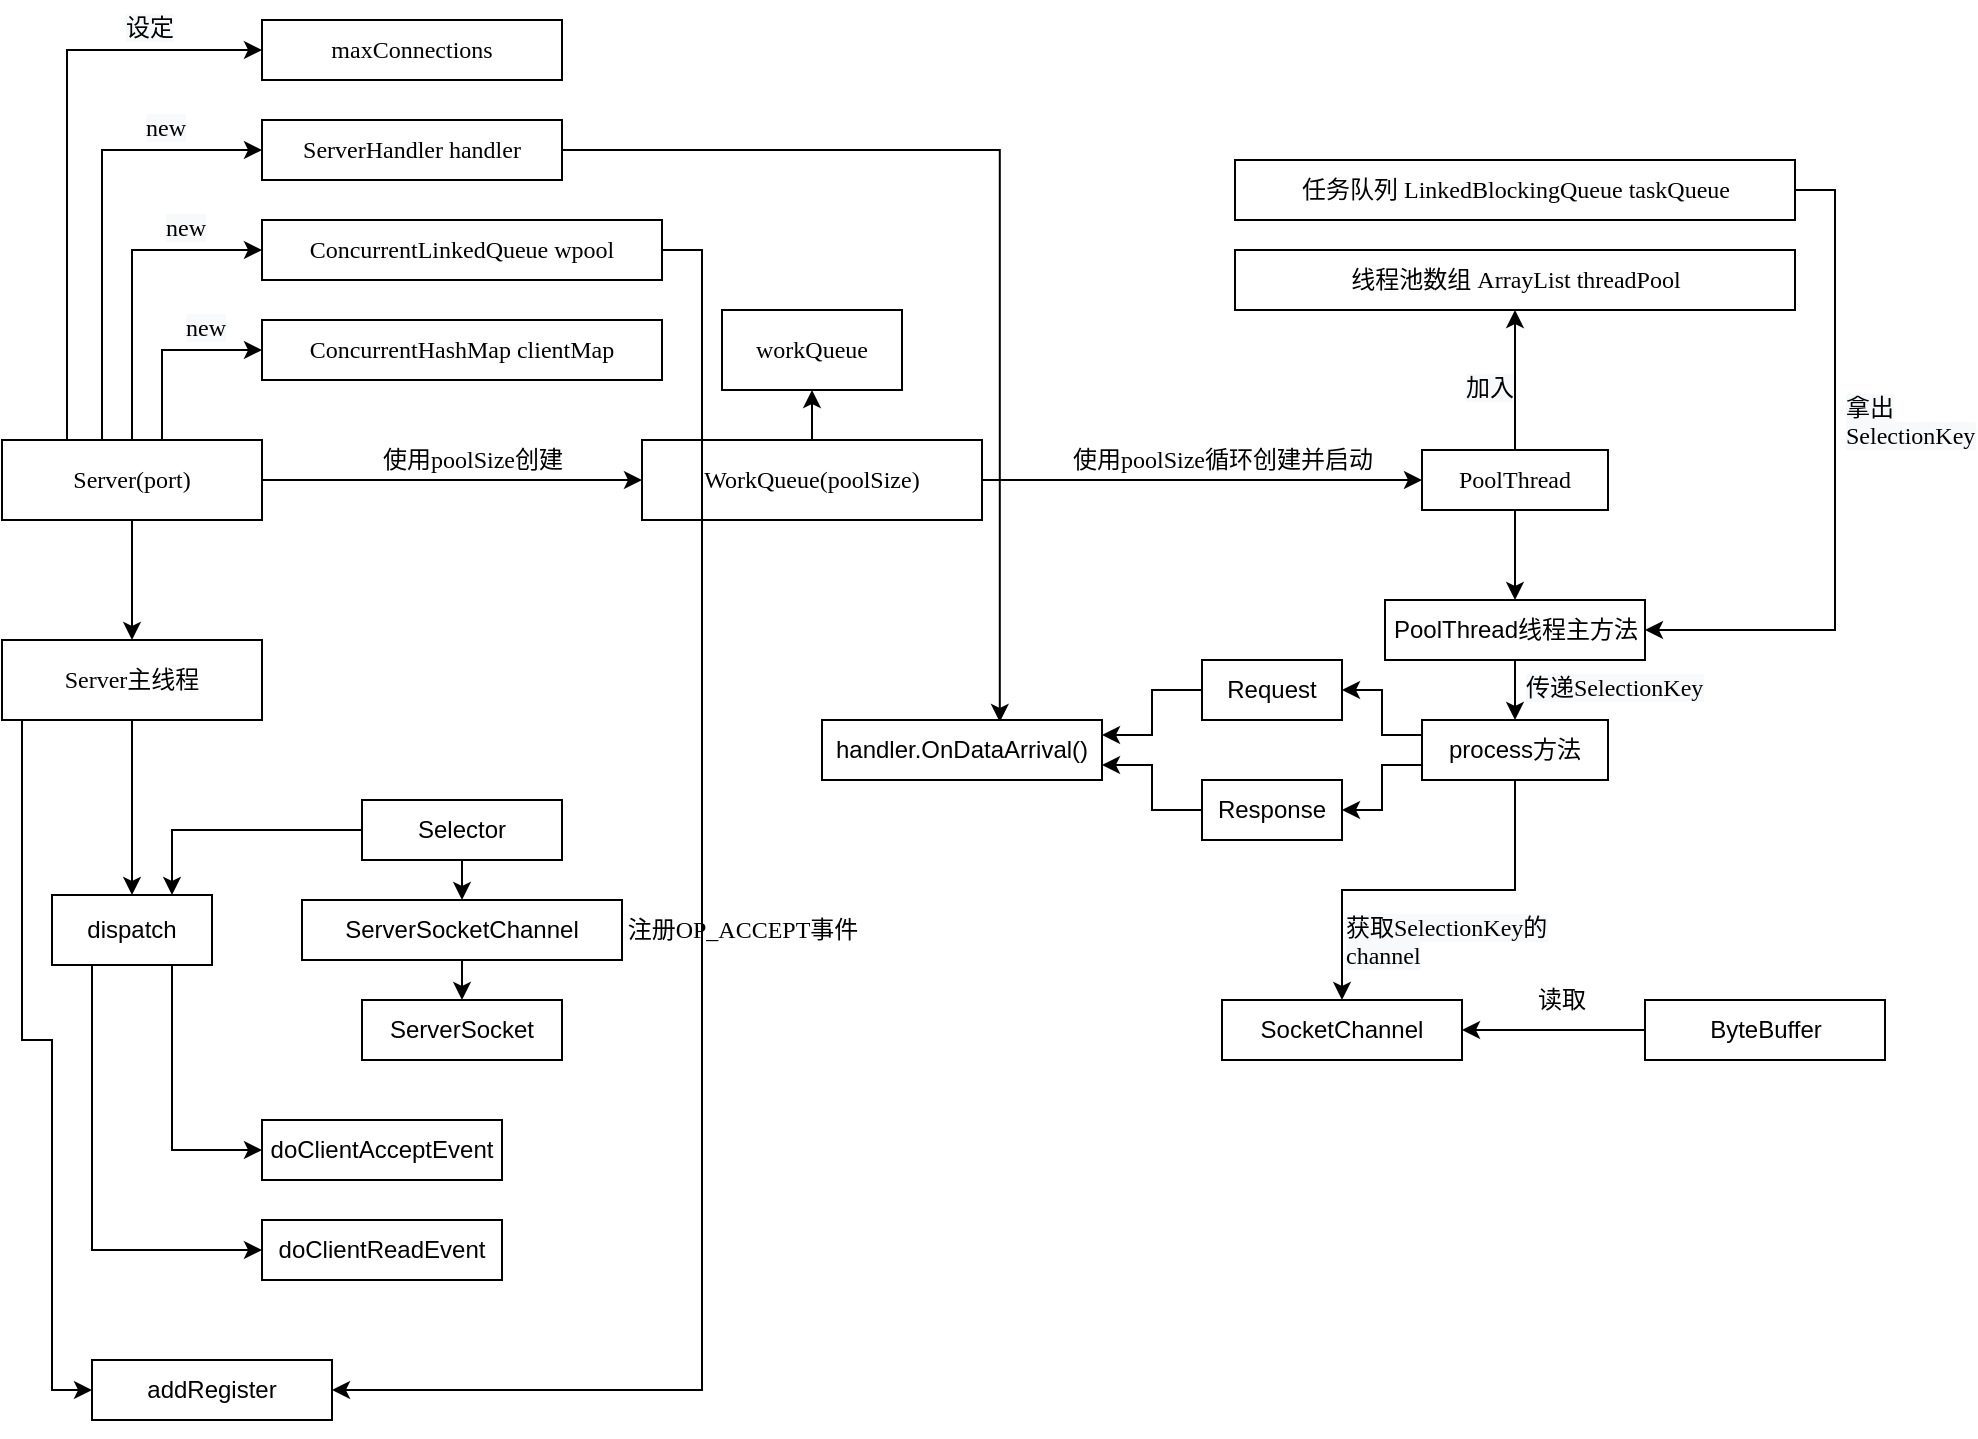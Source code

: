 <mxfile version="13.3.5" type="device"><diagram id="OGTgUv4H_Olb-4e9Xn3E" name="第 1 页"><mxGraphModel dx="1422" dy="832" grid="1" gridSize="10" guides="1" tooltips="1" connect="1" arrows="1" fold="1" page="1" pageScale="1" pageWidth="1654" pageHeight="1169" math="0" shadow="0"><root><mxCell id="0"/><mxCell id="1" parent="0"/><mxCell id="6SVS1v7x3c-tXP9rZ6ia-59" style="edgeStyle=orthogonalEdgeStyle;rounded=0;orthogonalLoop=1;jettySize=auto;html=1;exitX=1;exitY=0.5;exitDx=0;exitDy=0;entryX=0;entryY=0.5;entryDx=0;entryDy=0;" edge="1" parent="1" source="6SVS1v7x3c-tXP9rZ6ia-53" target="6SVS1v7x3c-tXP9rZ6ia-58"><mxGeometry relative="1" as="geometry"/></mxCell><mxCell id="6SVS1v7x3c-tXP9rZ6ia-69" style="edgeStyle=orthogonalEdgeStyle;rounded=0;orthogonalLoop=1;jettySize=auto;html=1;exitX=0.75;exitY=0;exitDx=0;exitDy=0;entryX=0;entryY=0.5;entryDx=0;entryDy=0;" edge="1" parent="1" source="6SVS1v7x3c-tXP9rZ6ia-53" target="6SVS1v7x3c-tXP9rZ6ia-66"><mxGeometry relative="1" as="geometry"><Array as="points"><mxPoint x="170" y="260"/><mxPoint x="170" y="215"/></Array></mxGeometry></mxCell><mxCell id="6SVS1v7x3c-tXP9rZ6ia-70" style="edgeStyle=orthogonalEdgeStyle;rounded=0;orthogonalLoop=1;jettySize=auto;html=1;exitX=0.5;exitY=0;exitDx=0;exitDy=0;entryX=0;entryY=0.5;entryDx=0;entryDy=0;" edge="1" parent="1" source="6SVS1v7x3c-tXP9rZ6ia-53" target="6SVS1v7x3c-tXP9rZ6ia-65"><mxGeometry relative="1" as="geometry"/></mxCell><mxCell id="6SVS1v7x3c-tXP9rZ6ia-71" style="edgeStyle=orthogonalEdgeStyle;rounded=0;orthogonalLoop=1;jettySize=auto;html=1;exitX=0.25;exitY=0;exitDx=0;exitDy=0;entryX=0;entryY=0.5;entryDx=0;entryDy=0;" edge="1" parent="1" source="6SVS1v7x3c-tXP9rZ6ia-53" target="6SVS1v7x3c-tXP9rZ6ia-64"><mxGeometry relative="1" as="geometry"><Array as="points"><mxPoint x="140" y="260"/><mxPoint x="140" y="115"/></Array></mxGeometry></mxCell><mxCell id="6SVS1v7x3c-tXP9rZ6ia-90" style="edgeStyle=orthogonalEdgeStyle;rounded=0;orthogonalLoop=1;jettySize=auto;html=1;exitX=0.5;exitY=1;exitDx=0;exitDy=0;entryX=0.5;entryY=0;entryDx=0;entryDy=0;" edge="1" parent="1" source="6SVS1v7x3c-tXP9rZ6ia-53" target="6SVS1v7x3c-tXP9rZ6ia-55"><mxGeometry relative="1" as="geometry"/></mxCell><mxCell id="6SVS1v7x3c-tXP9rZ6ia-94" style="edgeStyle=orthogonalEdgeStyle;rounded=0;orthogonalLoop=1;jettySize=auto;html=1;exitX=0.25;exitY=0;exitDx=0;exitDy=0;entryX=0;entryY=0.5;entryDx=0;entryDy=0;" edge="1" parent="1" source="6SVS1v7x3c-tXP9rZ6ia-53" target="6SVS1v7x3c-tXP9rZ6ia-93"><mxGeometry relative="1" as="geometry"/></mxCell><mxCell id="6SVS1v7x3c-tXP9rZ6ia-53" value="Server(port)" style="rounded=0;whiteSpace=wrap;html=1;fontFamily=Microsoft Yahei Mono;" vertex="1" parent="1"><mxGeometry x="90" y="260" width="130" height="40" as="geometry"/></mxCell><mxCell id="6SVS1v7x3c-tXP9rZ6ia-151" style="edgeStyle=orthogonalEdgeStyle;rounded=0;orthogonalLoop=1;jettySize=auto;html=1;exitX=0.5;exitY=1;exitDx=0;exitDy=0;entryX=0.5;entryY=0;entryDx=0;entryDy=0;" edge="1" parent="1" source="6SVS1v7x3c-tXP9rZ6ia-55" target="6SVS1v7x3c-tXP9rZ6ia-148"><mxGeometry relative="1" as="geometry"/></mxCell><mxCell id="6SVS1v7x3c-tXP9rZ6ia-160" style="edgeStyle=orthogonalEdgeStyle;rounded=0;orthogonalLoop=1;jettySize=auto;html=1;entryX=0;entryY=0.5;entryDx=0;entryDy=0;" edge="1" parent="1" source="6SVS1v7x3c-tXP9rZ6ia-55" target="6SVS1v7x3c-tXP9rZ6ia-159"><mxGeometry relative="1" as="geometry"><Array as="points"><mxPoint x="100" y="560"/><mxPoint x="115" y="560"/><mxPoint x="115" y="735"/></Array></mxGeometry></mxCell><mxCell id="6SVS1v7x3c-tXP9rZ6ia-55" value="Server主线程" style="rounded=0;whiteSpace=wrap;html=1;fontFamily=Microsoft Yahei Mono;" vertex="1" parent="1"><mxGeometry x="90" y="360" width="130" height="40" as="geometry"/></mxCell><mxCell id="6SVS1v7x3c-tXP9rZ6ia-89" style="edgeStyle=orthogonalEdgeStyle;rounded=0;orthogonalLoop=1;jettySize=auto;html=1;exitX=1;exitY=0.5;exitDx=0;exitDy=0;entryX=0;entryY=0.5;entryDx=0;entryDy=0;" edge="1" parent="1" source="6SVS1v7x3c-tXP9rZ6ia-58" target="6SVS1v7x3c-tXP9rZ6ia-74"><mxGeometry relative="1" as="geometry"/></mxCell><mxCell id="6SVS1v7x3c-tXP9rZ6ia-105" style="edgeStyle=orthogonalEdgeStyle;rounded=0;orthogonalLoop=1;jettySize=auto;html=1;exitX=0.5;exitY=0;exitDx=0;exitDy=0;entryX=0.5;entryY=1;entryDx=0;entryDy=0;" edge="1" parent="1" source="6SVS1v7x3c-tXP9rZ6ia-58" target="6SVS1v7x3c-tXP9rZ6ia-103"><mxGeometry relative="1" as="geometry"/></mxCell><mxCell id="6SVS1v7x3c-tXP9rZ6ia-58" value="WorkQueue(poolSize)" style="rounded=0;whiteSpace=wrap;html=1;fontFamily=Microsoft Yahei Mono;" vertex="1" parent="1"><mxGeometry x="410" y="260" width="170" height="40" as="geometry"/></mxCell><mxCell id="6SVS1v7x3c-tXP9rZ6ia-60" value="&lt;span style=&quot;font-family: &amp;#34;microsoft yahei mono&amp;#34;&quot;&gt;使用poolSize创建&lt;/span&gt;" style="text;html=1;align=center;verticalAlign=middle;resizable=0;points=[];autosize=1;" vertex="1" parent="1"><mxGeometry x="265" y="260" width="120" height="20" as="geometry"/></mxCell><mxCell id="6SVS1v7x3c-tXP9rZ6ia-130" style="edgeStyle=orthogonalEdgeStyle;rounded=0;orthogonalLoop=1;jettySize=auto;html=1;exitX=1;exitY=0.5;exitDx=0;exitDy=0;entryX=0.635;entryY=0.033;entryDx=0;entryDy=0;entryPerimeter=0;" edge="1" parent="1" source="6SVS1v7x3c-tXP9rZ6ia-64" target="6SVS1v7x3c-tXP9rZ6ia-127"><mxGeometry relative="1" as="geometry"/></mxCell><mxCell id="6SVS1v7x3c-tXP9rZ6ia-64" value="&lt;font face=&quot;Microsoft Yahei Mono&quot;&gt;ServerHandler handler&lt;/font&gt;" style="rounded=0;whiteSpace=wrap;html=1;" vertex="1" parent="1"><mxGeometry x="220" y="100" width="150" height="30" as="geometry"/></mxCell><mxCell id="6SVS1v7x3c-tXP9rZ6ia-161" style="edgeStyle=orthogonalEdgeStyle;rounded=0;orthogonalLoop=1;jettySize=auto;html=1;exitX=1;exitY=0.5;exitDx=0;exitDy=0;entryX=1;entryY=0.5;entryDx=0;entryDy=0;" edge="1" parent="1" source="6SVS1v7x3c-tXP9rZ6ia-65" target="6SVS1v7x3c-tXP9rZ6ia-159"><mxGeometry relative="1" as="geometry"/></mxCell><mxCell id="6SVS1v7x3c-tXP9rZ6ia-65" value="&lt;font face=&quot;Microsoft Yahei Mono&quot;&gt;ConcurrentLinkedQueue wpool&lt;/font&gt;" style="rounded=0;whiteSpace=wrap;html=1;" vertex="1" parent="1"><mxGeometry x="220" y="150" width="200" height="30" as="geometry"/></mxCell><mxCell id="6SVS1v7x3c-tXP9rZ6ia-66" value="&lt;font face=&quot;Microsoft Yahei Mono&quot;&gt;ConcurrentHashMap clientMap&lt;/font&gt;" style="rounded=0;whiteSpace=wrap;html=1;" vertex="1" parent="1"><mxGeometry x="220" y="200" width="200" height="30" as="geometry"/></mxCell><mxCell id="6SVS1v7x3c-tXP9rZ6ia-110" style="edgeStyle=orthogonalEdgeStyle;rounded=0;orthogonalLoop=1;jettySize=auto;html=1;exitX=1;exitY=0.5;exitDx=0;exitDy=0;entryX=1;entryY=0.5;entryDx=0;entryDy=0;" edge="1" parent="1" source="6SVS1v7x3c-tXP9rZ6ia-72" target="6SVS1v7x3c-tXP9rZ6ia-106"><mxGeometry relative="1" as="geometry"/></mxCell><mxCell id="6SVS1v7x3c-tXP9rZ6ia-72" value="&lt;font face=&quot;Microsoft Yahei Mono&quot;&gt;任务队列 LinkedBlockingQueue taskQueue&lt;/font&gt;" style="rounded=0;whiteSpace=wrap;html=1;" vertex="1" parent="1"><mxGeometry x="706.5" y="120" width="280" height="30" as="geometry"/></mxCell><mxCell id="6SVS1v7x3c-tXP9rZ6ia-73" value="&lt;font face=&quot;Microsoft Yahei Mono&quot;&gt;线程池数组 ArrayList threadPool&lt;/font&gt;" style="rounded=0;whiteSpace=wrap;html=1;" vertex="1" parent="1"><mxGeometry x="706.5" y="165" width="280" height="30" as="geometry"/></mxCell><mxCell id="6SVS1v7x3c-tXP9rZ6ia-109" style="edgeStyle=orthogonalEdgeStyle;rounded=0;orthogonalLoop=1;jettySize=auto;html=1;exitX=0.5;exitY=1;exitDx=0;exitDy=0;entryX=0.5;entryY=0;entryDx=0;entryDy=0;" edge="1" parent="1" source="6SVS1v7x3c-tXP9rZ6ia-74" target="6SVS1v7x3c-tXP9rZ6ia-106"><mxGeometry relative="1" as="geometry"/></mxCell><mxCell id="6SVS1v7x3c-tXP9rZ6ia-154" style="edgeStyle=orthogonalEdgeStyle;rounded=0;orthogonalLoop=1;jettySize=auto;html=1;exitX=0.5;exitY=0;exitDx=0;exitDy=0;entryX=0.5;entryY=1;entryDx=0;entryDy=0;" edge="1" parent="1" source="6SVS1v7x3c-tXP9rZ6ia-74" target="6SVS1v7x3c-tXP9rZ6ia-73"><mxGeometry relative="1" as="geometry"/></mxCell><mxCell id="6SVS1v7x3c-tXP9rZ6ia-74" value="&lt;font face=&quot;Microsoft Yahei Mono&quot;&gt;PoolThread&lt;/font&gt;" style="rounded=0;whiteSpace=wrap;html=1;" vertex="1" parent="1"><mxGeometry x="800" y="265" width="93" height="30" as="geometry"/></mxCell><mxCell id="6SVS1v7x3c-tXP9rZ6ia-88" value="&lt;span style=&quot;color: rgb(0 , 0 , 0) ; font-family: &amp;#34;microsoft yahei mono&amp;#34; ; font-size: 12px ; font-style: normal ; font-weight: 400 ; letter-spacing: normal ; text-align: center ; text-indent: 0px ; text-transform: none ; word-spacing: 0px ; background-color: rgb(248 , 249 , 250) ; display: inline ; float: none&quot;&gt;加入&lt;/span&gt;" style="text;whiteSpace=wrap;html=1;" vertex="1" parent="1"><mxGeometry x="820" y="220" width="30" height="20" as="geometry"/></mxCell><mxCell id="6SVS1v7x3c-tXP9rZ6ia-92" value="&lt;span style=&quot;font-family: &amp;#34;microsoft yahei mono&amp;#34;&quot;&gt;使用poolSize循环创建并启动&lt;/span&gt;" style="text;html=1;align=center;verticalAlign=middle;resizable=0;points=[];autosize=1;" vertex="1" parent="1"><mxGeometry x="610" y="260" width="180" height="20" as="geometry"/></mxCell><mxCell id="6SVS1v7x3c-tXP9rZ6ia-93" value="&lt;font face=&quot;Microsoft Yahei Mono&quot;&gt;maxConnections&lt;/font&gt;" style="rounded=0;whiteSpace=wrap;html=1;" vertex="1" parent="1"><mxGeometry x="220" y="50" width="150" height="30" as="geometry"/></mxCell><mxCell id="6SVS1v7x3c-tXP9rZ6ia-95" value="&lt;span style=&quot;color: rgb(0, 0, 0); font-family: &amp;quot;microsoft yahei mono&amp;quot;; font-size: 12px; font-style: normal; font-weight: 400; letter-spacing: normal; text-align: center; text-indent: 0px; text-transform: none; word-spacing: 0px; background-color: rgb(248, 249, 250); display: inline; float: none;&quot;&gt;设定&lt;/span&gt;" style="text;whiteSpace=wrap;html=1;" vertex="1" parent="1"><mxGeometry x="150" y="40" width="30" height="20" as="geometry"/></mxCell><mxCell id="6SVS1v7x3c-tXP9rZ6ia-96" value="&lt;span style=&quot;color: rgb(0 , 0 , 0) ; font-family: &amp;#34;microsoft yahei mono&amp;#34; ; font-size: 12px ; font-style: normal ; font-weight: 400 ; letter-spacing: normal ; text-align: center ; text-indent: 0px ; text-transform: none ; word-spacing: 0px ; background-color: rgb(248 , 249 , 250) ; display: inline ; float: none&quot;&gt;new&lt;/span&gt;" style="text;whiteSpace=wrap;html=1;" vertex="1" parent="1"><mxGeometry x="160" y="90" width="30" height="20" as="geometry"/></mxCell><mxCell id="6SVS1v7x3c-tXP9rZ6ia-97" value="&lt;span style=&quot;color: rgb(0 , 0 , 0) ; font-family: &amp;#34;microsoft yahei mono&amp;#34; ; font-size: 12px ; font-style: normal ; font-weight: 400 ; letter-spacing: normal ; text-align: center ; text-indent: 0px ; text-transform: none ; word-spacing: 0px ; background-color: rgb(248 , 249 , 250) ; display: inline ; float: none&quot;&gt;new&lt;/span&gt;" style="text;whiteSpace=wrap;html=1;" vertex="1" parent="1"><mxGeometry x="170" y="140" width="30" height="20" as="geometry"/></mxCell><mxCell id="6SVS1v7x3c-tXP9rZ6ia-98" value="&lt;span style=&quot;color: rgb(0 , 0 , 0) ; font-family: &amp;#34;microsoft yahei mono&amp;#34; ; font-size: 12px ; font-style: normal ; font-weight: 400 ; letter-spacing: normal ; text-align: center ; text-indent: 0px ; text-transform: none ; word-spacing: 0px ; background-color: rgb(248 , 249 , 250) ; display: inline ; float: none&quot;&gt;new&lt;/span&gt;" style="text;whiteSpace=wrap;html=1;" vertex="1" parent="1"><mxGeometry x="180" y="190" width="30" height="20" as="geometry"/></mxCell><mxCell id="6SVS1v7x3c-tXP9rZ6ia-103" value="workQueue" style="rounded=0;whiteSpace=wrap;html=1;fontFamily=Microsoft Yahei Mono;" vertex="1" parent="1"><mxGeometry x="450" y="195" width="90" height="40" as="geometry"/></mxCell><mxCell id="6SVS1v7x3c-tXP9rZ6ia-114" style="edgeStyle=orthogonalEdgeStyle;rounded=0;orthogonalLoop=1;jettySize=auto;html=1;exitX=0.5;exitY=1;exitDx=0;exitDy=0;entryX=0.5;entryY=0;entryDx=0;entryDy=0;" edge="1" parent="1" source="6SVS1v7x3c-tXP9rZ6ia-106" target="6SVS1v7x3c-tXP9rZ6ia-113"><mxGeometry relative="1" as="geometry"/></mxCell><mxCell id="6SVS1v7x3c-tXP9rZ6ia-106" value="PoolThread线程主方法" style="rounded=0;whiteSpace=wrap;html=1;" vertex="1" parent="1"><mxGeometry x="781.5" y="340" width="130" height="30" as="geometry"/></mxCell><mxCell id="6SVS1v7x3c-tXP9rZ6ia-111" value="&lt;span style=&quot;color: rgb(0 , 0 , 0) ; font-family: &amp;#34;microsoft yahei mono&amp;#34; ; font-size: 12px ; font-style: normal ; font-weight: 400 ; letter-spacing: normal ; text-align: center ; text-indent: 0px ; text-transform: none ; word-spacing: 0px ; background-color: rgb(248 , 249 , 250) ; display: inline ; float: none&quot;&gt;拿出SelectionKey&lt;/span&gt;" style="text;whiteSpace=wrap;html=1;" vertex="1" parent="1"><mxGeometry x="1010" y="230" width="30" height="20" as="geometry"/></mxCell><mxCell id="6SVS1v7x3c-tXP9rZ6ia-125" style="edgeStyle=orthogonalEdgeStyle;rounded=0;orthogonalLoop=1;jettySize=auto;html=1;exitX=0.5;exitY=1;exitDx=0;exitDy=0;entryX=0.5;entryY=0;entryDx=0;entryDy=0;" edge="1" parent="1" source="6SVS1v7x3c-tXP9rZ6ia-113" target="6SVS1v7x3c-tXP9rZ6ia-116"><mxGeometry relative="1" as="geometry"/></mxCell><mxCell id="6SVS1v7x3c-tXP9rZ6ia-133" style="edgeStyle=orthogonalEdgeStyle;rounded=0;orthogonalLoop=1;jettySize=auto;html=1;exitX=0;exitY=0.25;exitDx=0;exitDy=0;entryX=1;entryY=0.5;entryDx=0;entryDy=0;" edge="1" parent="1" source="6SVS1v7x3c-tXP9rZ6ia-113" target="6SVS1v7x3c-tXP9rZ6ia-131"><mxGeometry relative="1" as="geometry"/></mxCell><mxCell id="6SVS1v7x3c-tXP9rZ6ia-135" style="edgeStyle=orthogonalEdgeStyle;rounded=0;orthogonalLoop=1;jettySize=auto;html=1;exitX=0;exitY=0.75;exitDx=0;exitDy=0;entryX=1;entryY=0.5;entryDx=0;entryDy=0;" edge="1" parent="1" source="6SVS1v7x3c-tXP9rZ6ia-113" target="6SVS1v7x3c-tXP9rZ6ia-132"><mxGeometry relative="1" as="geometry"/></mxCell><mxCell id="6SVS1v7x3c-tXP9rZ6ia-113" value="process方法" style="rounded=0;whiteSpace=wrap;html=1;" vertex="1" parent="1"><mxGeometry x="800" y="400" width="93" height="30" as="geometry"/></mxCell><mxCell id="6SVS1v7x3c-tXP9rZ6ia-115" value="&lt;span style=&quot;color: rgb(0 , 0 , 0) ; font-family: &amp;#34;microsoft yahei mono&amp;#34; ; font-size: 12px ; font-style: normal ; font-weight: 400 ; letter-spacing: normal ; text-align: center ; text-indent: 0px ; text-transform: none ; word-spacing: 0px ; background-color: rgb(248 , 249 , 250) ; display: inline ; float: none&quot;&gt;传递SelectionKey&lt;/span&gt;" style="text;whiteSpace=wrap;html=1;" vertex="1" parent="1"><mxGeometry x="850" y="370" width="120" height="20" as="geometry"/></mxCell><mxCell id="6SVS1v7x3c-tXP9rZ6ia-116" value="SocketChannel" style="rounded=0;whiteSpace=wrap;html=1;" vertex="1" parent="1"><mxGeometry x="700" y="540" width="120" height="30" as="geometry"/></mxCell><mxCell id="6SVS1v7x3c-tXP9rZ6ia-119" style="edgeStyle=orthogonalEdgeStyle;rounded=0;orthogonalLoop=1;jettySize=auto;html=1;exitX=0;exitY=0.5;exitDx=0;exitDy=0;entryX=1;entryY=0.5;entryDx=0;entryDy=0;" edge="1" parent="1" source="6SVS1v7x3c-tXP9rZ6ia-117" target="6SVS1v7x3c-tXP9rZ6ia-116"><mxGeometry relative="1" as="geometry"/></mxCell><mxCell id="6SVS1v7x3c-tXP9rZ6ia-117" value="ByteBuffer" style="rounded=0;whiteSpace=wrap;html=1;" vertex="1" parent="1"><mxGeometry x="911.5" y="540" width="120" height="30" as="geometry"/></mxCell><mxCell id="6SVS1v7x3c-tXP9rZ6ia-120" value="读取" style="text;html=1;strokeColor=none;fillColor=none;align=center;verticalAlign=middle;whiteSpace=wrap;rounded=0;" vertex="1" parent="1"><mxGeometry x="850" y="530" width="40" height="20" as="geometry"/></mxCell><mxCell id="6SVS1v7x3c-tXP9rZ6ia-122" value="&lt;span style=&quot;color: rgb(0 , 0 , 0) ; font-family: &amp;#34;microsoft yahei mono&amp;#34; ; font-size: 12px ; font-style: normal ; font-weight: 400 ; letter-spacing: normal ; text-align: center ; text-indent: 0px ; text-transform: none ; word-spacing: 0px ; background-color: rgb(248 , 249 , 250) ; display: inline ; float: none&quot;&gt;获取SelectionKey的channel&lt;/span&gt;" style="text;whiteSpace=wrap;html=1;" vertex="1" parent="1"><mxGeometry x="760" y="490" width="120" height="40" as="geometry"/></mxCell><mxCell id="6SVS1v7x3c-tXP9rZ6ia-127" value="handler.OnDataArrival()" style="rounded=0;whiteSpace=wrap;html=1;" vertex="1" parent="1"><mxGeometry x="500" y="400" width="140" height="30" as="geometry"/></mxCell><mxCell id="6SVS1v7x3c-tXP9rZ6ia-136" style="edgeStyle=orthogonalEdgeStyle;rounded=0;orthogonalLoop=1;jettySize=auto;html=1;exitX=0;exitY=0.5;exitDx=0;exitDy=0;entryX=1;entryY=0.25;entryDx=0;entryDy=0;" edge="1" parent="1" source="6SVS1v7x3c-tXP9rZ6ia-131" target="6SVS1v7x3c-tXP9rZ6ia-127"><mxGeometry relative="1" as="geometry"/></mxCell><mxCell id="6SVS1v7x3c-tXP9rZ6ia-131" value="Request" style="rounded=0;whiteSpace=wrap;html=1;" vertex="1" parent="1"><mxGeometry x="690" y="370" width="70" height="30" as="geometry"/></mxCell><mxCell id="6SVS1v7x3c-tXP9rZ6ia-137" style="edgeStyle=orthogonalEdgeStyle;rounded=0;orthogonalLoop=1;jettySize=auto;html=1;exitX=0;exitY=0.5;exitDx=0;exitDy=0;entryX=1;entryY=0.75;entryDx=0;entryDy=0;" edge="1" parent="1" source="6SVS1v7x3c-tXP9rZ6ia-132" target="6SVS1v7x3c-tXP9rZ6ia-127"><mxGeometry relative="1" as="geometry"/></mxCell><mxCell id="6SVS1v7x3c-tXP9rZ6ia-132" value="Response" style="rounded=0;whiteSpace=wrap;html=1;" vertex="1" parent="1"><mxGeometry x="690" y="430" width="70" height="30" as="geometry"/></mxCell><mxCell id="6SVS1v7x3c-tXP9rZ6ia-142" style="edgeStyle=orthogonalEdgeStyle;rounded=0;orthogonalLoop=1;jettySize=auto;html=1;exitX=0.5;exitY=1;exitDx=0;exitDy=0;entryX=0.5;entryY=0;entryDx=0;entryDy=0;" edge="1" parent="1" source="6SVS1v7x3c-tXP9rZ6ia-139" target="6SVS1v7x3c-tXP9rZ6ia-140"><mxGeometry relative="1" as="geometry"/></mxCell><mxCell id="6SVS1v7x3c-tXP9rZ6ia-153" style="edgeStyle=orthogonalEdgeStyle;rounded=0;orthogonalLoop=1;jettySize=auto;html=1;exitX=0;exitY=0.5;exitDx=0;exitDy=0;entryX=0.75;entryY=0;entryDx=0;entryDy=0;" edge="1" parent="1" source="6SVS1v7x3c-tXP9rZ6ia-139" target="6SVS1v7x3c-tXP9rZ6ia-148"><mxGeometry relative="1" as="geometry"/></mxCell><mxCell id="6SVS1v7x3c-tXP9rZ6ia-139" value="Selector" style="rounded=0;whiteSpace=wrap;html=1;" vertex="1" parent="1"><mxGeometry x="270" y="440" width="100" height="30" as="geometry"/></mxCell><mxCell id="6SVS1v7x3c-tXP9rZ6ia-146" style="edgeStyle=orthogonalEdgeStyle;rounded=0;orthogonalLoop=1;jettySize=auto;html=1;exitX=0.5;exitY=1;exitDx=0;exitDy=0;entryX=0.5;entryY=0;entryDx=0;entryDy=0;" edge="1" parent="1" source="6SVS1v7x3c-tXP9rZ6ia-140" target="6SVS1v7x3c-tXP9rZ6ia-141"><mxGeometry relative="1" as="geometry"/></mxCell><mxCell id="6SVS1v7x3c-tXP9rZ6ia-140" value="ServerSocketChannel" style="rounded=0;whiteSpace=wrap;html=1;" vertex="1" parent="1"><mxGeometry x="240" y="490" width="160" height="30" as="geometry"/></mxCell><mxCell id="6SVS1v7x3c-tXP9rZ6ia-141" value="ServerSocket" style="rounded=0;whiteSpace=wrap;html=1;" vertex="1" parent="1"><mxGeometry x="270" y="540" width="100" height="30" as="geometry"/></mxCell><mxCell id="6SVS1v7x3c-tXP9rZ6ia-145" value="&lt;font face=&quot;microsoft yahei mono&quot;&gt;注册OP_ACCEPT事件&lt;/font&gt;" style="text;html=1;align=center;verticalAlign=middle;resizable=0;points=[];autosize=1;" vertex="1" parent="1"><mxGeometry x="400" y="495" width="120" height="20" as="geometry"/></mxCell><mxCell id="6SVS1v7x3c-tXP9rZ6ia-157" style="edgeStyle=orthogonalEdgeStyle;rounded=0;orthogonalLoop=1;jettySize=auto;html=1;exitX=0.75;exitY=1;exitDx=0;exitDy=0;entryX=0;entryY=0.5;entryDx=0;entryDy=0;" edge="1" parent="1" source="6SVS1v7x3c-tXP9rZ6ia-148" target="6SVS1v7x3c-tXP9rZ6ia-156"><mxGeometry relative="1" as="geometry"/></mxCell><mxCell id="6SVS1v7x3c-tXP9rZ6ia-158" style="edgeStyle=orthogonalEdgeStyle;rounded=0;orthogonalLoop=1;jettySize=auto;html=1;exitX=0.25;exitY=1;exitDx=0;exitDy=0;entryX=0;entryY=0.5;entryDx=0;entryDy=0;" edge="1" parent="1" source="6SVS1v7x3c-tXP9rZ6ia-148" target="6SVS1v7x3c-tXP9rZ6ia-155"><mxGeometry relative="1" as="geometry"/></mxCell><mxCell id="6SVS1v7x3c-tXP9rZ6ia-148" value="dispatch" style="rounded=0;whiteSpace=wrap;html=1;" vertex="1" parent="1"><mxGeometry x="115" y="487.5" width="80" height="35" as="geometry"/></mxCell><mxCell id="6SVS1v7x3c-tXP9rZ6ia-155" value="&lt;span&gt;doClientReadEvent&lt;/span&gt;" style="rounded=0;whiteSpace=wrap;html=1;" vertex="1" parent="1"><mxGeometry x="220" y="650" width="120" height="30" as="geometry"/></mxCell><mxCell id="6SVS1v7x3c-tXP9rZ6ia-156" value="doClientAcceptEvent" style="rounded=0;whiteSpace=wrap;html=1;" vertex="1" parent="1"><mxGeometry x="220" y="600" width="120" height="30" as="geometry"/></mxCell><mxCell id="6SVS1v7x3c-tXP9rZ6ia-159" value="addRegister" style="rounded=0;whiteSpace=wrap;html=1;" vertex="1" parent="1"><mxGeometry x="135" y="720" width="120" height="30" as="geometry"/></mxCell><mxCell id="6SVS1v7x3c-tXP9rZ6ia-162" style="edgeStyle=orthogonalEdgeStyle;rounded=0;orthogonalLoop=1;jettySize=auto;html=1;exitX=0.5;exitY=1;exitDx=0;exitDy=0;" edge="1" parent="1" source="6SVS1v7x3c-tXP9rZ6ia-159" target="6SVS1v7x3c-tXP9rZ6ia-159"><mxGeometry relative="1" as="geometry"/></mxCell></root></mxGraphModel></diagram></mxfile>